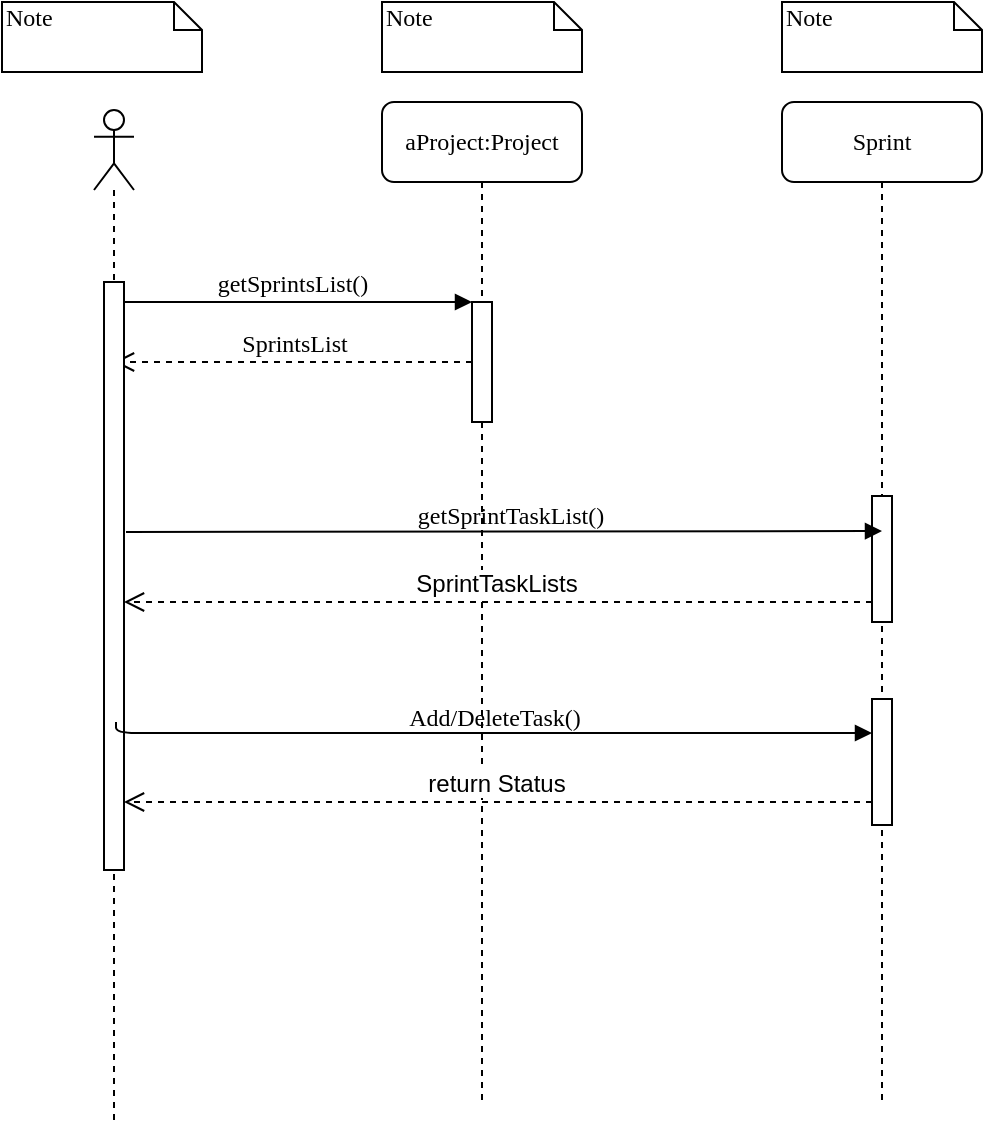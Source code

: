 <mxfile version="10.6.8" type="github"><diagram id="FQecvF144q9R_Hfrd3vo" name="Page-1"><mxGraphModel dx="1394" dy="796" grid="1" gridSize="10" guides="1" tooltips="1" connect="1" arrows="1" fold="1" page="1" pageScale="1" pageWidth="827" pageHeight="1169" math="0" shadow="0"><root><mxCell id="0"/><mxCell id="1" parent="0"/><mxCell id="LlhLsp1M2CRlemV62o3O-1" value="aProject:Project" style="shape=umlLifeline;perimeter=lifelinePerimeter;whiteSpace=wrap;html=1;container=1;collapsible=0;recursiveResize=0;outlineConnect=0;rounded=1;shadow=0;comic=0;labelBackgroundColor=none;strokeColor=#000000;strokeWidth=1;fillColor=#FFFFFF;fontFamily=Verdana;fontSize=12;fontColor=#000000;align=center;" vertex="1" parent="1"><mxGeometry x="290" y="80" width="100" height="500" as="geometry"/></mxCell><mxCell id="LlhLsp1M2CRlemV62o3O-2" value="" style="html=1;points=[];perimeter=orthogonalPerimeter;rounded=0;shadow=0;comic=0;labelBackgroundColor=none;strokeColor=#000000;strokeWidth=1;fillColor=#FFFFFF;fontFamily=Verdana;fontSize=12;fontColor=#000000;align=center;" vertex="1" parent="LlhLsp1M2CRlemV62o3O-1"><mxGeometry x="45" y="100" width="10" height="60" as="geometry"/></mxCell><mxCell id="LlhLsp1M2CRlemV62o3O-3" value="SprintsList" style="html=1;verticalAlign=bottom;endArrow=open;dashed=1;endSize=8;labelBackgroundColor=none;fontFamily=Verdana;fontSize=12;edgeStyle=elbowEdgeStyle;elbow=vertical;" edge="1" parent="1" source="LlhLsp1M2CRlemV62o3O-2" target="LlhLsp1M2CRlemV62o3O-7"><mxGeometry relative="1" as="geometry"><mxPoint x="650" y="306" as="targetPoint"/><Array as="points"><mxPoint x="340" y="220"/><mxPoint x="310" y="240"/><mxPoint x="270" y="280"/><mxPoint x="220" y="250"/><mxPoint x="700" y="260"/></Array></mxGeometry></mxCell><mxCell id="LlhLsp1M2CRlemV62o3O-4" value="getSprintsList()" style="html=1;verticalAlign=bottom;endArrow=block;entryX=0;entryY=0;labelBackgroundColor=none;fontFamily=Verdana;fontSize=12;edgeStyle=elbowEdgeStyle;elbow=vertical;" edge="1" parent="1" target="LlhLsp1M2CRlemV62o3O-2"><mxGeometry relative="1" as="geometry"><mxPoint x="155" y="180" as="sourcePoint"/><mxPoint as="offset"/></mxGeometry></mxCell><mxCell id="LlhLsp1M2CRlemV62o3O-5" value="Note" style="shape=note;whiteSpace=wrap;html=1;size=14;verticalAlign=top;align=left;spacingTop=-6;rounded=0;shadow=0;comic=0;labelBackgroundColor=none;strokeColor=#000000;strokeWidth=1;fillColor=#FFFFFF;fontFamily=Verdana;fontSize=12;fontColor=#000000;" vertex="1" parent="1"><mxGeometry x="100" y="30" width="100" height="35" as="geometry"/></mxCell><mxCell id="LlhLsp1M2CRlemV62o3O-6" value="Note" style="shape=note;whiteSpace=wrap;html=1;size=14;verticalAlign=top;align=left;spacingTop=-6;rounded=0;shadow=0;comic=0;labelBackgroundColor=none;strokeColor=#000000;strokeWidth=1;fillColor=#FFFFFF;fontFamily=Verdana;fontSize=12;fontColor=#000000;" vertex="1" parent="1"><mxGeometry x="290" y="30" width="100" height="35" as="geometry"/></mxCell><mxCell id="LlhLsp1M2CRlemV62o3O-7" value="" style="shape=umlLifeline;participant=umlActor;perimeter=lifelinePerimeter;whiteSpace=wrap;html=1;container=1;collapsible=0;recursiveResize=0;verticalAlign=top;spacingTop=36;labelBackgroundColor=#ffffff;outlineConnect=0;" vertex="1" parent="1"><mxGeometry x="146" y="84" width="20" height="506" as="geometry"/></mxCell><mxCell id="LlhLsp1M2CRlemV62o3O-8" value="" style="html=1;points=[];perimeter=orthogonalPerimeter;" vertex="1" parent="LlhLsp1M2CRlemV62o3O-7"><mxGeometry x="5" y="86" width="10" height="294" as="geometry"/></mxCell><mxCell id="LlhLsp1M2CRlemV62o3O-11" value="Sprint" style="shape=umlLifeline;perimeter=lifelinePerimeter;whiteSpace=wrap;html=1;container=1;collapsible=0;recursiveResize=0;outlineConnect=0;rounded=1;shadow=0;comic=0;labelBackgroundColor=none;strokeColor=#000000;strokeWidth=1;fillColor=#FFFFFF;fontFamily=Verdana;fontSize=12;fontColor=#000000;align=center;" vertex="1" parent="1"><mxGeometry x="490" y="80" width="100" height="500" as="geometry"/></mxCell><mxCell id="LlhLsp1M2CRlemV62o3O-12" value="" style="html=1;points=[];perimeter=orthogonalPerimeter;rounded=0;shadow=0;comic=0;labelBackgroundColor=none;strokeColor=#000000;strokeWidth=1;fillColor=#FFFFFF;fontFamily=Verdana;fontSize=12;fontColor=#000000;align=center;" vertex="1" parent="LlhLsp1M2CRlemV62o3O-11"><mxGeometry x="45" y="197" width="10" height="63" as="geometry"/></mxCell><mxCell id="LlhLsp1M2CRlemV62o3O-16" value="" style="html=1;points=[];perimeter=orthogonalPerimeter;rounded=0;shadow=0;comic=0;labelBackgroundColor=none;strokeColor=#000000;strokeWidth=1;fillColor=#FFFFFF;fontFamily=Verdana;fontSize=12;fontColor=#000000;align=center;" vertex="1" parent="LlhLsp1M2CRlemV62o3O-11"><mxGeometry x="45" y="298.5" width="10" height="63" as="geometry"/></mxCell><mxCell id="LlhLsp1M2CRlemV62o3O-13" value="Note" style="shape=note;whiteSpace=wrap;html=1;size=14;verticalAlign=top;align=left;spacingTop=-6;rounded=0;shadow=0;comic=0;labelBackgroundColor=none;strokeColor=#000000;strokeWidth=1;fillColor=#FFFFFF;fontFamily=Verdana;fontSize=12;fontColor=#000000;" vertex="1" parent="1"><mxGeometry x="490" y="30" width="100" height="35" as="geometry"/></mxCell><mxCell id="LlhLsp1M2CRlemV62o3O-14" value="getSprintTaskList()" style="html=1;verticalAlign=bottom;endArrow=block;labelBackgroundColor=none;fontFamily=Verdana;fontSize=12;edgeStyle=elbowEdgeStyle;elbow=vertical;entryX=0.5;entryY=0.278;entryDx=0;entryDy=0;entryPerimeter=0;" edge="1" parent="1" target="LlhLsp1M2CRlemV62o3O-12"><mxGeometry x="0.008" relative="1" as="geometry"><mxPoint x="162" y="295" as="sourcePoint"/><mxPoint x="440" y="322.5" as="targetPoint"/><Array as="points"><mxPoint x="410" y="294.5"/><mxPoint x="440" y="294.5"/><mxPoint x="495.5" y="279.5"/><mxPoint x="485.5" y="344.5"/><mxPoint x="445.5" y="334.5"/></Array><mxPoint x="1" y="1" as="offset"/></mxGeometry></mxCell><mxCell id="LlhLsp1M2CRlemV62o3O-15" value="SprintTaskLists" style="html=1;verticalAlign=bottom;endArrow=open;dashed=1;endSize=8;fontSize=12;exitX=0;exitY=0.841;exitDx=0;exitDy=0;exitPerimeter=0;" edge="1" parent="1" target="LlhLsp1M2CRlemV62o3O-8" source="LlhLsp1M2CRlemV62o3O-12"><mxGeometry x="0.007" relative="1" as="geometry"><mxPoint x="595" y="320" as="sourcePoint"/><mxPoint x="376" y="320" as="targetPoint"/><Array as="points"><mxPoint x="460" y="330"/><mxPoint x="280" y="330"/></Array><mxPoint as="offset"/></mxGeometry></mxCell><mxCell id="LlhLsp1M2CRlemV62o3O-17" value="Add/DeleteTask()" style="html=1;verticalAlign=bottom;endArrow=block;labelBackgroundColor=none;fontFamily=Verdana;fontSize=12;edgeStyle=elbowEdgeStyle;elbow=vertical;entryX=0.5;entryY=0.278;entryDx=0;entryDy=0;entryPerimeter=0;exitX=1.1;exitY=0.31;exitDx=0;exitDy=0;exitPerimeter=0;" edge="1" parent="1"><mxGeometry x="0.008" relative="1" as="geometry"><mxPoint x="157" y="390" as="sourcePoint"/><mxPoint x="535" y="396" as="targetPoint"/><Array as="points"><mxPoint x="405" y="395.5"/><mxPoint x="435" y="395.5"/><mxPoint x="490.5" y="380.5"/><mxPoint x="480.5" y="445.5"/><mxPoint x="440.5" y="435.5"/></Array><mxPoint x="1" y="1" as="offset"/></mxGeometry></mxCell><mxCell id="LlhLsp1M2CRlemV62o3O-18" value="return Status" style="html=1;verticalAlign=bottom;endArrow=open;dashed=1;endSize=8;fontSize=12;exitX=0;exitY=0.841;exitDx=0;exitDy=0;exitPerimeter=0;" edge="1" parent="1"><mxGeometry x="0.007" relative="1" as="geometry"><mxPoint x="535" y="430" as="sourcePoint"/><mxPoint x="161" y="430" as="targetPoint"/><Array as="points"><mxPoint x="460" y="430"/><mxPoint x="280" y="430"/></Array><mxPoint as="offset"/></mxGeometry></mxCell></root></mxGraphModel></diagram></mxfile>